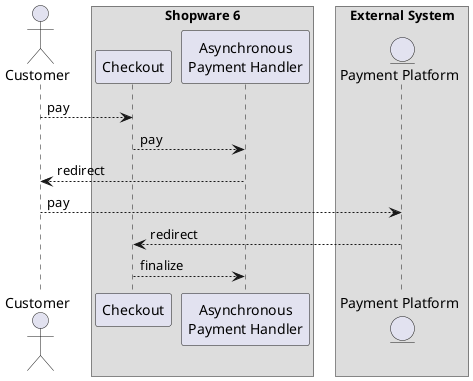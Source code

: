 @startuml

skinparam BoxPadding 10


actor "Customer" as customer

box "Shopware 6"
    participant "Checkout"  as checkout
    participant "Asynchronous\nPayment Handler"  as synchronous_payment_handler
end box

box "External System"
    entity "Payment Platform" as payment_platform
end box


customer --> checkout : pay
checkout --> synchronous_payment_handler : pay
synchronous_payment_handler --> customer : redirect
customer --> payment_platform : pay
payment_platform --> checkout : redirect
checkout --> synchronous_payment_handler : finalize
@enduml
